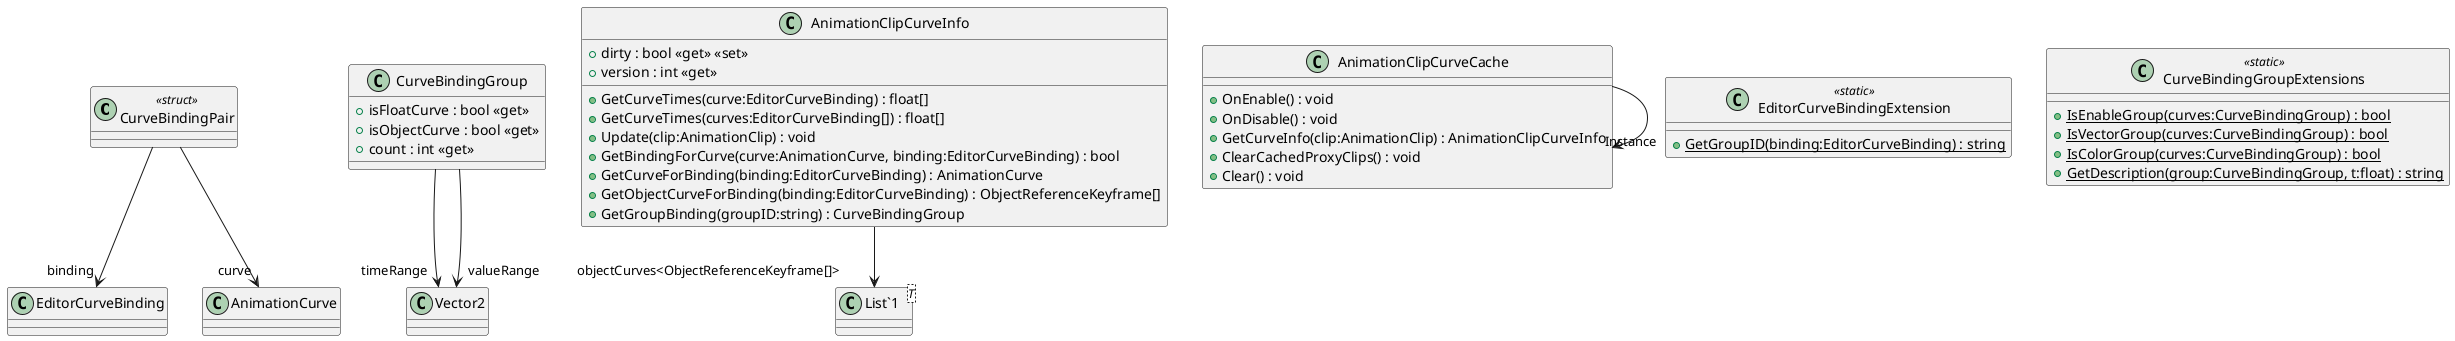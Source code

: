 @startuml
class CurveBindingPair <<struct>> {
}
class CurveBindingGroup {
    + isFloatCurve : bool <<get>>
    + isObjectCurve : bool <<get>>
    + count : int <<get>>
}
class AnimationClipCurveInfo {
    + dirty : bool <<get>> <<set>>
    + version : int <<get>>
    + GetCurveTimes(curve:EditorCurveBinding) : float[]
    + GetCurveTimes(curves:EditorCurveBinding[]) : float[]
    + Update(clip:AnimationClip) : void
    + GetBindingForCurve(curve:AnimationCurve, binding:EditorCurveBinding) : bool
    + GetCurveForBinding(binding:EditorCurveBinding) : AnimationCurve
    + GetObjectCurveForBinding(binding:EditorCurveBinding) : ObjectReferenceKeyframe[]
    + GetGroupBinding(groupID:string) : CurveBindingGroup
}
class AnimationClipCurveCache {
    + OnEnable() : void
    + OnDisable() : void
    + GetCurveInfo(clip:AnimationClip) : AnimationClipCurveInfo
    + ClearCachedProxyClips() : void
    + Clear() : void
}
class EditorCurveBindingExtension <<static>> {
    + {static} GetGroupID(binding:EditorCurveBinding) : string
}
class CurveBindingGroupExtensions <<static>> {
    + {static} IsEnableGroup(curves:CurveBindingGroup) : bool
    + {static} IsVectorGroup(curves:CurveBindingGroup) : bool
    + {static} IsColorGroup(curves:CurveBindingGroup) : bool
    + {static} GetDescription(group:CurveBindingGroup, t:float) : string
}
class "List`1"<T> {
}
CurveBindingPair --> "binding" EditorCurveBinding
CurveBindingPair --> "curve" AnimationCurve
CurveBindingGroup --> "timeRange" Vector2
CurveBindingGroup --> "valueRange" Vector2
AnimationClipCurveInfo --> "objectCurves<ObjectReferenceKeyframe[]>" "List`1"
AnimationClipCurveCache --> "Instance" AnimationClipCurveCache
@enduml
